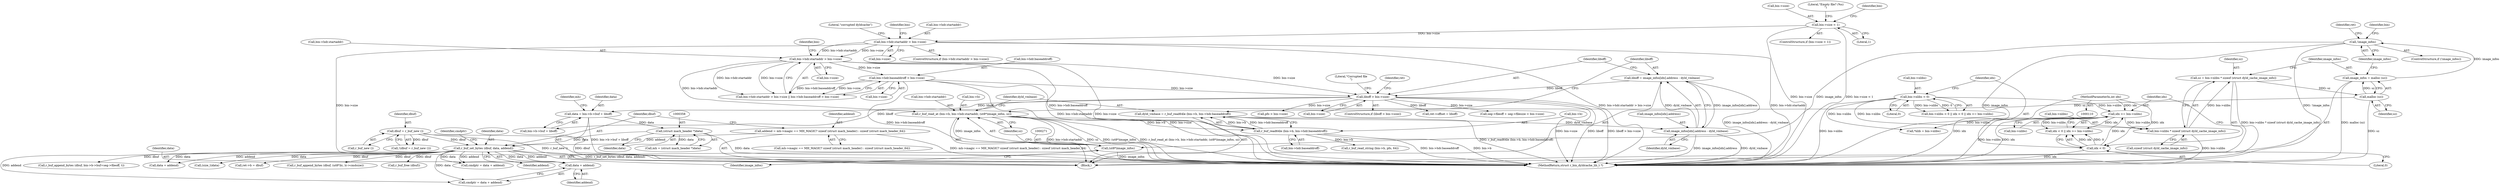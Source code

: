 digraph "0_radare2_4e98402f09a0ef0bb8559a33a4c1988c54938eaf@pointer" {
"1000418" [label="(Call,data + addend)"];
"1000412" [label="(Call,r_buf_set_bytes (dbuf, data, addend))"];
"1000390" [label="(Call,dbuf = r_buf_new ())"];
"1000357" [label="(Call,(struct mach_header *)data)"];
"1000346" [label="(Call,data = bin->b->buf + liboff)"];
"1000295" [label="(Call,liboff > bin->size)"];
"1000285" [label="(Call,liboff = image_infos[idx].address - dyld_vmbase)"];
"1000287" [label="(Call,image_infos[idx].address - dyld_vmbase)"];
"1000274" [label="(Call,dyld_vmbase = r_buf_read64le (bin->b, bin->hdr.baseaddroff))"];
"1000276" [label="(Call,r_buf_read64le (bin->b, bin->hdr.baseaddroff))"];
"1000261" [label="(Call,r_buf_read_at (bin->b, bin->hdr.startaddr, (ut8*)image_infos, sz))"];
"1000215" [label="(Call,bin->hdr.startaddr > bin->size)"];
"1000197" [label="(Call,bin->hdr.startaddr > bin->size)"];
"1000147" [label="(Call,bin->size < 1)"];
"1000270" [label="(Call,(ut8*)image_infos)"];
"1000254" [label="(Call,!image_infos)"];
"1000249" [label="(Call,image_infos = malloc (sz))"];
"1000251" [label="(Call,malloc (sz))"];
"1000241" [label="(Call,sz = bin->nlibs * sizeof (struct dyld_cache_image_info))"];
"1000243" [label="(Call,bin->nlibs * sizeof (struct dyld_cache_image_info))"];
"1000176" [label="(Call,idx >= bin->nlibs)"];
"1000173" [label="(Call,idx < 0)"];
"1000112" [label="(MethodParameterIn,int idx)"];
"1000167" [label="(Call,bin->nlibs < 0)"];
"1000224" [label="(Call,bin->hdr.baseaddroff > bin->size)"];
"1000400" [label="(Call,addend = mh->magic == MH_MAGIC? sizeof (struct mach_header) : sizeof (struct mach_header_64))"];
"1000530" [label="(Call,r_buf_append_bytes (dbuf, bin->b->buf+seg->fileoff, t))"];
"1000253" [label="(ControlStructure,if (!image_infos))"];
"1000389" [label="(Call,!(dbuf = r_buf_new ()))"];
"1000251" [label="(Call,malloc (sz))"];
"1000243" [label="(Call,bin->nlibs * sizeof (struct dyld_cache_image_info))"];
"1000454" [label="(Call,data + addend)"];
"1000293" [label="(Identifier,dyld_vmbase)"];
"1000216" [label="(Call,bin->hdr.startaddr)"];
"1000325" [label="(Call,pfo > bin->size)"];
"1000208" [label="(Literal,\"corrupted dyldcache\")"];
"1000392" [label="(Call,r_buf_new ())"];
"1000418" [label="(Call,data + addend)"];
"1000402" [label="(Call,mh->magic == MH_MAGIC? sizeof (struct mach_header) : sizeof (struct mach_header_64))"];
"1000556" [label="(Call,(size_t)data)"];
"1000224" [label="(Call,bin->hdr.baseaddroff > bin->size)"];
"1000263" [label="(Identifier,bin)"];
"1000167" [label="(Call,bin->nlibs < 0)"];
"1000296" [label="(Identifier,liboff)"];
"1000390" [label="(Call,dbuf = r_buf_new ())"];
"1000346" [label="(Call,data = bin->b->buf + liboff)"];
"1000270" [label="(Call,(ut8*)image_infos)"];
"1000174" [label="(Identifier,idx)"];
"1000302" [label="(Literal,\"Corrupted file\n\")"];
"1000272" [label="(Identifier,image_infos)"];
"1000177" [label="(Identifier,idx)"];
"1000225" [label="(Call,bin->hdr.baseaddroff)"];
"1000285" [label="(Call,liboff = image_infos[idx].address - dyld_vmbase)"];
"1000112" [label="(MethodParameterIn,int idx)"];
"1000250" [label="(Identifier,image_infos)"];
"1000148" [label="(Call,bin->size)"];
"1000154" [label="(Literal,\"Empty file? (%s)\n\")"];
"1000151" [label="(Literal,1)"];
"1000357" [label="(Call,(struct mach_header *)data)"];
"1000297" [label="(Call,bin->size)"];
"1000169" [label="(Identifier,bin)"];
"1000294" [label="(ControlStructure,if (liboff > bin->size))"];
"1000172" [label="(Call,idx < 0 || idx >= bin->nlibs)"];
"1000288" [label="(Call,image_infos[idx].address)"];
"1000401" [label="(Identifier,addend)"];
"1000276" [label="(Call,r_buf_read64le (bin->b, bin->hdr.baseaddroff))"];
"1000173" [label="(Call,idx < 0)"];
"1000280" [label="(Call,bin->hdr.baseaddroff)"];
"1000176" [label="(Call,idx >= bin->nlibs)"];
"1000287" [label="(Call,image_infos[idx].address - dyld_vmbase)"];
"1000166" [label="(Call,bin->nlibs < 0 || idx < 0 || idx >= bin->nlibs)"];
"1000184" [label="(Call,*nlib = bin->nlibs)"];
"1000416" [label="(Call,cmdptr = data + addend)"];
"1000275" [label="(Identifier,dyld_vmbase)"];
"1000727" [label="(Call,ret->b = dbuf)"];
"1000197" [label="(Call,bin->hdr.startaddr > bin->size)"];
"1000439" [label="(Call,r_buf_append_bytes (dbuf, (ut8*)lc, lc->cmdsize))"];
"1000214" [label="(Call,bin->hdr.startaddr > bin->size || bin->hdr.baseaddroff > bin->size)"];
"1000255" [label="(Identifier,image_infos)"];
"1000274" [label="(Call,dyld_vmbase = r_buf_read64le (bin->b, bin->hdr.baseaddroff))"];
"1000254" [label="(Call,!image_infos)"];
"1000526" [label="(Call,r_buf_free (dbuf))"];
"1000295" [label="(Call,liboff > bin->size)"];
"1000286" [label="(Identifier,liboff)"];
"1000412" [label="(Call,r_buf_set_bytes (dbuf, data, addend))"];
"1000307" [label="(Call,ret->offset = liboff)"];
"1000244" [label="(Call,bin->nlibs)"];
"1000419" [label="(Identifier,data)"];
"1000420" [label="(Identifier,addend)"];
"1000273" [label="(Identifier,sz)"];
"1000171" [label="(Literal,0)"];
"1000247" [label="(Call,sizeof (struct dyld_cache_image_info))"];
"1000414" [label="(Identifier,data)"];
"1000503" [label="(Call,seg->fileoff + seg->filesize > bin->size)"];
"1000147" [label="(Call,bin->size < 1)"];
"1000215" [label="(Call,bin->hdr.startaddr > bin->size)"];
"1000252" [label="(Identifier,sz)"];
"1000242" [label="(Identifier,sz)"];
"1000168" [label="(Call,bin->nlibs)"];
"1000355" [label="(Call,mh = (struct mach_header *)data)"];
"1000340" [label="(Call,r_buf_read_string (bin->b, pfo, 64))"];
"1000750" [label="(MethodReturn,struct r_bin_dyldcache_lib_t *)"];
"1000417" [label="(Identifier,cmdptr)"];
"1000227" [label="(Identifier,bin)"];
"1000348" [label="(Call,bin->b->buf + liboff)"];
"1000452" [label="(Call,cmdptr = data + addend)"];
"1000221" [label="(Call,bin->size)"];
"1000347" [label="(Identifier,data)"];
"1000218" [label="(Identifier,bin)"];
"1000175" [label="(Literal,0)"];
"1000359" [label="(Identifier,data)"];
"1000114" [label="(Block,)"];
"1000265" [label="(Call,bin->hdr.startaddr)"];
"1000400" [label="(Call,addend = mh->magic == MH_MAGIC? sizeof (struct mach_header) : sizeof (struct mach_header_64))"];
"1000203" [label="(Call,bin->size)"];
"1000356" [label="(Identifier,mh)"];
"1000258" [label="(Identifier,ret)"];
"1000230" [label="(Call,bin->size)"];
"1000262" [label="(Call,bin->b)"];
"1000413" [label="(Identifier,dbuf)"];
"1000241" [label="(Call,sz = bin->nlibs * sizeof (struct dyld_cache_image_info))"];
"1000198" [label="(Call,bin->hdr.startaddr)"];
"1000391" [label="(Identifier,dbuf)"];
"1000415" [label="(Identifier,addend)"];
"1000196" [label="(ControlStructure,if (bin->hdr.startaddr > bin->size))"];
"1000178" [label="(Call,bin->nlibs)"];
"1000261" [label="(Call,r_buf_read_at (bin->b, bin->hdr.startaddr, (ut8*)image_infos, sz))"];
"1000146" [label="(ControlStructure,if (bin->size < 1))"];
"1000249" [label="(Call,image_infos = malloc (sz))"];
"1000277" [label="(Call,bin->b)"];
"1000309" [label="(Identifier,ret)"];
"1000418" -> "1000416"  [label="AST: "];
"1000418" -> "1000420"  [label="CFG: "];
"1000419" -> "1000418"  [label="AST: "];
"1000420" -> "1000418"  [label="AST: "];
"1000416" -> "1000418"  [label="CFG: "];
"1000412" -> "1000418"  [label="DDG: data"];
"1000412" -> "1000418"  [label="DDG: addend"];
"1000412" -> "1000114"  [label="AST: "];
"1000412" -> "1000415"  [label="CFG: "];
"1000413" -> "1000412"  [label="AST: "];
"1000414" -> "1000412"  [label="AST: "];
"1000415" -> "1000412"  [label="AST: "];
"1000417" -> "1000412"  [label="CFG: "];
"1000412" -> "1000750"  [label="DDG: r_buf_set_bytes (dbuf, data, addend)"];
"1000390" -> "1000412"  [label="DDG: dbuf"];
"1000357" -> "1000412"  [label="DDG: data"];
"1000400" -> "1000412"  [label="DDG: addend"];
"1000412" -> "1000416"  [label="DDG: data"];
"1000412" -> "1000416"  [label="DDG: addend"];
"1000412" -> "1000439"  [label="DDG: dbuf"];
"1000412" -> "1000452"  [label="DDG: data"];
"1000412" -> "1000452"  [label="DDG: addend"];
"1000412" -> "1000454"  [label="DDG: data"];
"1000412" -> "1000454"  [label="DDG: addend"];
"1000412" -> "1000526"  [label="DDG: dbuf"];
"1000412" -> "1000530"  [label="DDG: dbuf"];
"1000412" -> "1000556"  [label="DDG: data"];
"1000412" -> "1000727"  [label="DDG: dbuf"];
"1000390" -> "1000389"  [label="AST: "];
"1000390" -> "1000392"  [label="CFG: "];
"1000391" -> "1000390"  [label="AST: "];
"1000392" -> "1000390"  [label="AST: "];
"1000389" -> "1000390"  [label="CFG: "];
"1000390" -> "1000750"  [label="DDG: r_buf_new ()"];
"1000390" -> "1000750"  [label="DDG: dbuf"];
"1000390" -> "1000389"  [label="DDG: dbuf"];
"1000357" -> "1000355"  [label="AST: "];
"1000357" -> "1000359"  [label="CFG: "];
"1000358" -> "1000357"  [label="AST: "];
"1000359" -> "1000357"  [label="AST: "];
"1000355" -> "1000357"  [label="CFG: "];
"1000357" -> "1000750"  [label="DDG: data"];
"1000357" -> "1000355"  [label="DDG: data"];
"1000346" -> "1000357"  [label="DDG: data"];
"1000346" -> "1000114"  [label="AST: "];
"1000346" -> "1000348"  [label="CFG: "];
"1000347" -> "1000346"  [label="AST: "];
"1000348" -> "1000346"  [label="AST: "];
"1000356" -> "1000346"  [label="CFG: "];
"1000346" -> "1000750"  [label="DDG: bin->b->buf + liboff"];
"1000295" -> "1000346"  [label="DDG: liboff"];
"1000295" -> "1000294"  [label="AST: "];
"1000295" -> "1000297"  [label="CFG: "];
"1000296" -> "1000295"  [label="AST: "];
"1000297" -> "1000295"  [label="AST: "];
"1000302" -> "1000295"  [label="CFG: "];
"1000309" -> "1000295"  [label="CFG: "];
"1000295" -> "1000750"  [label="DDG: bin->size"];
"1000295" -> "1000750"  [label="DDG: liboff"];
"1000295" -> "1000750"  [label="DDG: liboff > bin->size"];
"1000285" -> "1000295"  [label="DDG: liboff"];
"1000215" -> "1000295"  [label="DDG: bin->size"];
"1000224" -> "1000295"  [label="DDG: bin->size"];
"1000295" -> "1000307"  [label="DDG: liboff"];
"1000295" -> "1000325"  [label="DDG: bin->size"];
"1000295" -> "1000348"  [label="DDG: liboff"];
"1000295" -> "1000503"  [label="DDG: bin->size"];
"1000285" -> "1000114"  [label="AST: "];
"1000285" -> "1000287"  [label="CFG: "];
"1000286" -> "1000285"  [label="AST: "];
"1000287" -> "1000285"  [label="AST: "];
"1000296" -> "1000285"  [label="CFG: "];
"1000285" -> "1000750"  [label="DDG: image_infos[idx].address - dyld_vmbase"];
"1000287" -> "1000285"  [label="DDG: image_infos[idx].address"];
"1000287" -> "1000285"  [label="DDG: dyld_vmbase"];
"1000287" -> "1000293"  [label="CFG: "];
"1000288" -> "1000287"  [label="AST: "];
"1000293" -> "1000287"  [label="AST: "];
"1000287" -> "1000750"  [label="DDG: dyld_vmbase"];
"1000287" -> "1000750"  [label="DDG: image_infos[idx].address"];
"1000274" -> "1000287"  [label="DDG: dyld_vmbase"];
"1000274" -> "1000114"  [label="AST: "];
"1000274" -> "1000276"  [label="CFG: "];
"1000275" -> "1000274"  [label="AST: "];
"1000276" -> "1000274"  [label="AST: "];
"1000286" -> "1000274"  [label="CFG: "];
"1000274" -> "1000750"  [label="DDG: r_buf_read64le (bin->b, bin->hdr.baseaddroff)"];
"1000276" -> "1000274"  [label="DDG: bin->b"];
"1000276" -> "1000274"  [label="DDG: bin->hdr.baseaddroff"];
"1000276" -> "1000280"  [label="CFG: "];
"1000277" -> "1000276"  [label="AST: "];
"1000280" -> "1000276"  [label="AST: "];
"1000276" -> "1000750"  [label="DDG: bin->hdr.baseaddroff"];
"1000276" -> "1000750"  [label="DDG: bin->b"];
"1000261" -> "1000276"  [label="DDG: bin->b"];
"1000224" -> "1000276"  [label="DDG: bin->hdr.baseaddroff"];
"1000276" -> "1000340"  [label="DDG: bin->b"];
"1000261" -> "1000114"  [label="AST: "];
"1000261" -> "1000273"  [label="CFG: "];
"1000262" -> "1000261"  [label="AST: "];
"1000265" -> "1000261"  [label="AST: "];
"1000270" -> "1000261"  [label="AST: "];
"1000273" -> "1000261"  [label="AST: "];
"1000275" -> "1000261"  [label="CFG: "];
"1000261" -> "1000750"  [label="DDG: bin->hdr.startaddr"];
"1000261" -> "1000750"  [label="DDG: sz"];
"1000261" -> "1000750"  [label="DDG: (ut8*)image_infos"];
"1000261" -> "1000750"  [label="DDG: r_buf_read_at (bin->b, bin->hdr.startaddr, (ut8*)image_infos, sz)"];
"1000215" -> "1000261"  [label="DDG: bin->hdr.startaddr"];
"1000270" -> "1000261"  [label="DDG: image_infos"];
"1000251" -> "1000261"  [label="DDG: sz"];
"1000215" -> "1000214"  [label="AST: "];
"1000215" -> "1000221"  [label="CFG: "];
"1000216" -> "1000215"  [label="AST: "];
"1000221" -> "1000215"  [label="AST: "];
"1000227" -> "1000215"  [label="CFG: "];
"1000214" -> "1000215"  [label="CFG: "];
"1000215" -> "1000750"  [label="DDG: bin->size"];
"1000215" -> "1000750"  [label="DDG: bin->hdr.startaddr"];
"1000215" -> "1000214"  [label="DDG: bin->hdr.startaddr"];
"1000215" -> "1000214"  [label="DDG: bin->size"];
"1000197" -> "1000215"  [label="DDG: bin->hdr.startaddr"];
"1000197" -> "1000215"  [label="DDG: bin->size"];
"1000215" -> "1000224"  [label="DDG: bin->size"];
"1000197" -> "1000196"  [label="AST: "];
"1000197" -> "1000203"  [label="CFG: "];
"1000198" -> "1000197"  [label="AST: "];
"1000203" -> "1000197"  [label="AST: "];
"1000208" -> "1000197"  [label="CFG: "];
"1000218" -> "1000197"  [label="CFG: "];
"1000197" -> "1000750"  [label="DDG: bin->size"];
"1000197" -> "1000750"  [label="DDG: bin->hdr.startaddr > bin->size"];
"1000197" -> "1000750"  [label="DDG: bin->hdr.startaddr"];
"1000147" -> "1000197"  [label="DDG: bin->size"];
"1000147" -> "1000146"  [label="AST: "];
"1000147" -> "1000151"  [label="CFG: "];
"1000148" -> "1000147"  [label="AST: "];
"1000151" -> "1000147"  [label="AST: "];
"1000154" -> "1000147"  [label="CFG: "];
"1000169" -> "1000147"  [label="CFG: "];
"1000147" -> "1000750"  [label="DDG: bin->size"];
"1000147" -> "1000750"  [label="DDG: bin->size < 1"];
"1000270" -> "1000272"  [label="CFG: "];
"1000271" -> "1000270"  [label="AST: "];
"1000272" -> "1000270"  [label="AST: "];
"1000273" -> "1000270"  [label="CFG: "];
"1000270" -> "1000750"  [label="DDG: image_infos"];
"1000254" -> "1000270"  [label="DDG: image_infos"];
"1000254" -> "1000253"  [label="AST: "];
"1000254" -> "1000255"  [label="CFG: "];
"1000255" -> "1000254"  [label="AST: "];
"1000258" -> "1000254"  [label="CFG: "];
"1000263" -> "1000254"  [label="CFG: "];
"1000254" -> "1000750"  [label="DDG: image_infos"];
"1000254" -> "1000750"  [label="DDG: !image_infos"];
"1000249" -> "1000254"  [label="DDG: image_infos"];
"1000249" -> "1000114"  [label="AST: "];
"1000249" -> "1000251"  [label="CFG: "];
"1000250" -> "1000249"  [label="AST: "];
"1000251" -> "1000249"  [label="AST: "];
"1000255" -> "1000249"  [label="CFG: "];
"1000249" -> "1000750"  [label="DDG: malloc (sz)"];
"1000251" -> "1000249"  [label="DDG: sz"];
"1000251" -> "1000252"  [label="CFG: "];
"1000252" -> "1000251"  [label="AST: "];
"1000251" -> "1000750"  [label="DDG: sz"];
"1000241" -> "1000251"  [label="DDG: sz"];
"1000241" -> "1000114"  [label="AST: "];
"1000241" -> "1000243"  [label="CFG: "];
"1000242" -> "1000241"  [label="AST: "];
"1000243" -> "1000241"  [label="AST: "];
"1000250" -> "1000241"  [label="CFG: "];
"1000241" -> "1000750"  [label="DDG: bin->nlibs * sizeof (struct dyld_cache_image_info)"];
"1000243" -> "1000241"  [label="DDG: bin->nlibs"];
"1000243" -> "1000247"  [label="CFG: "];
"1000244" -> "1000243"  [label="AST: "];
"1000247" -> "1000243"  [label="AST: "];
"1000243" -> "1000750"  [label="DDG: bin->nlibs"];
"1000176" -> "1000243"  [label="DDG: bin->nlibs"];
"1000167" -> "1000243"  [label="DDG: bin->nlibs"];
"1000176" -> "1000172"  [label="AST: "];
"1000176" -> "1000178"  [label="CFG: "];
"1000177" -> "1000176"  [label="AST: "];
"1000178" -> "1000176"  [label="AST: "];
"1000172" -> "1000176"  [label="CFG: "];
"1000176" -> "1000750"  [label="DDG: bin->nlibs"];
"1000176" -> "1000750"  [label="DDG: idx"];
"1000176" -> "1000172"  [label="DDG: idx"];
"1000176" -> "1000172"  [label="DDG: bin->nlibs"];
"1000173" -> "1000176"  [label="DDG: idx"];
"1000112" -> "1000176"  [label="DDG: idx"];
"1000167" -> "1000176"  [label="DDG: bin->nlibs"];
"1000176" -> "1000184"  [label="DDG: bin->nlibs"];
"1000173" -> "1000172"  [label="AST: "];
"1000173" -> "1000175"  [label="CFG: "];
"1000174" -> "1000173"  [label="AST: "];
"1000175" -> "1000173"  [label="AST: "];
"1000177" -> "1000173"  [label="CFG: "];
"1000172" -> "1000173"  [label="CFG: "];
"1000173" -> "1000750"  [label="DDG: idx"];
"1000173" -> "1000172"  [label="DDG: idx"];
"1000173" -> "1000172"  [label="DDG: 0"];
"1000112" -> "1000173"  [label="DDG: idx"];
"1000112" -> "1000110"  [label="AST: "];
"1000112" -> "1000750"  [label="DDG: idx"];
"1000167" -> "1000166"  [label="AST: "];
"1000167" -> "1000171"  [label="CFG: "];
"1000168" -> "1000167"  [label="AST: "];
"1000171" -> "1000167"  [label="AST: "];
"1000174" -> "1000167"  [label="CFG: "];
"1000166" -> "1000167"  [label="CFG: "];
"1000167" -> "1000750"  [label="DDG: bin->nlibs"];
"1000167" -> "1000166"  [label="DDG: bin->nlibs"];
"1000167" -> "1000166"  [label="DDG: 0"];
"1000167" -> "1000184"  [label="DDG: bin->nlibs"];
"1000224" -> "1000214"  [label="AST: "];
"1000224" -> "1000230"  [label="CFG: "];
"1000225" -> "1000224"  [label="AST: "];
"1000230" -> "1000224"  [label="AST: "];
"1000214" -> "1000224"  [label="CFG: "];
"1000224" -> "1000750"  [label="DDG: bin->hdr.baseaddroff"];
"1000224" -> "1000750"  [label="DDG: bin->size"];
"1000224" -> "1000214"  [label="DDG: bin->hdr.baseaddroff"];
"1000224" -> "1000214"  [label="DDG: bin->size"];
"1000400" -> "1000114"  [label="AST: "];
"1000400" -> "1000402"  [label="CFG: "];
"1000401" -> "1000400"  [label="AST: "];
"1000402" -> "1000400"  [label="AST: "];
"1000413" -> "1000400"  [label="CFG: "];
"1000400" -> "1000750"  [label="DDG: mh->magic == MH_MAGIC? sizeof (struct mach_header) : sizeof (struct mach_header_64)"];
}
